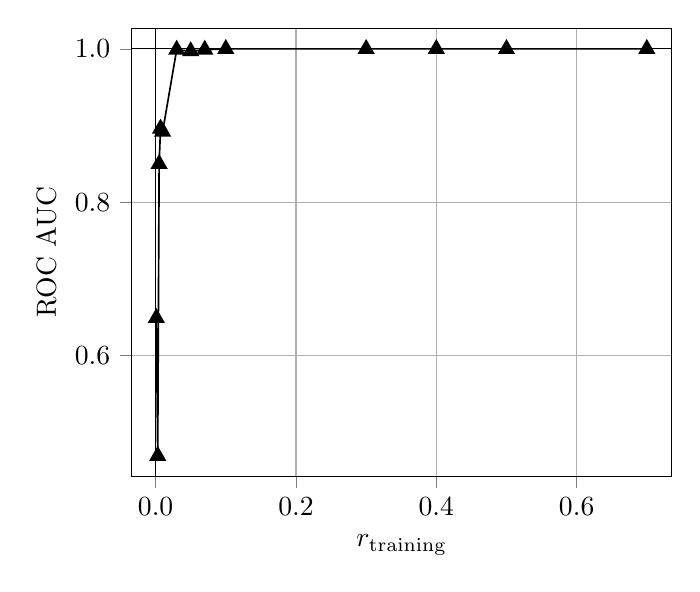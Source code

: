 % This file was created by matplotlib2tikz v0.6.18.
\begin{tikzpicture}

\begin{axis}[
tick align=outside,
tick pos=left,
x grid style={white!69.02!black},
xlabel={$r_\text{training}$},
xmajorgrids,
xmin=-0.034, xmax=0.735,
xtick={-0.2,0,0.2,0.4,0.6,0.8},
xticklabels={$-0.2$,$0.0$,$0.2$,$0.4$,$0.6$,$0.8$},
y grid style={white!69.02!black},
ylabel={ROC AUC},
ymajorgrids,
ymin=0.442, ymax=1.027,
ytick={0.4,0.6,0.8,1,1.2},
yticklabels={$0.4$,$0.6$,$0.8$,$1.0$,$1.2$}
]
\addplot [semithick, black, mark=triangle*, mark size=3, mark options={solid}, forget plot]
table [row sep=\\]{%
0.001	0.649 \\
0.003	0.469 \\
0.005	0.85 \\
0.007	0.896 \\
0.01	0.892 \\
0.03	0.999 \\
0.05	0.997 \\
0.07	0.999 \\
0.1	1.0 \\
0.3	1.0 \\
0.4	1.0 \\
0.5	1.0 \\
0.7	1.0 \\
};
\path [draw=black, fill opacity=0] (axis cs:0,0.442)
--(axis cs:0,1.027);

\path [draw=black, fill opacity=0] (axis cs:1,0.442)
--(axis cs:1,1.027);

\path [draw=black, fill opacity=0] (axis cs:-0.034,0)
--(axis cs:0.735,0);

\path [draw=black, fill opacity=0] (axis cs:-0.034,1)
--(axis cs:0.735,1);

\end{axis}

\end{tikzpicture}